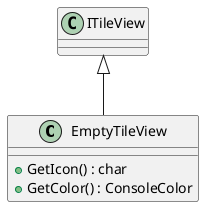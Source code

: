 @startuml
class EmptyTileView {
    + GetIcon() : char
    + GetColor() : ConsoleColor
}
ITileView <|-- EmptyTileView
@enduml
